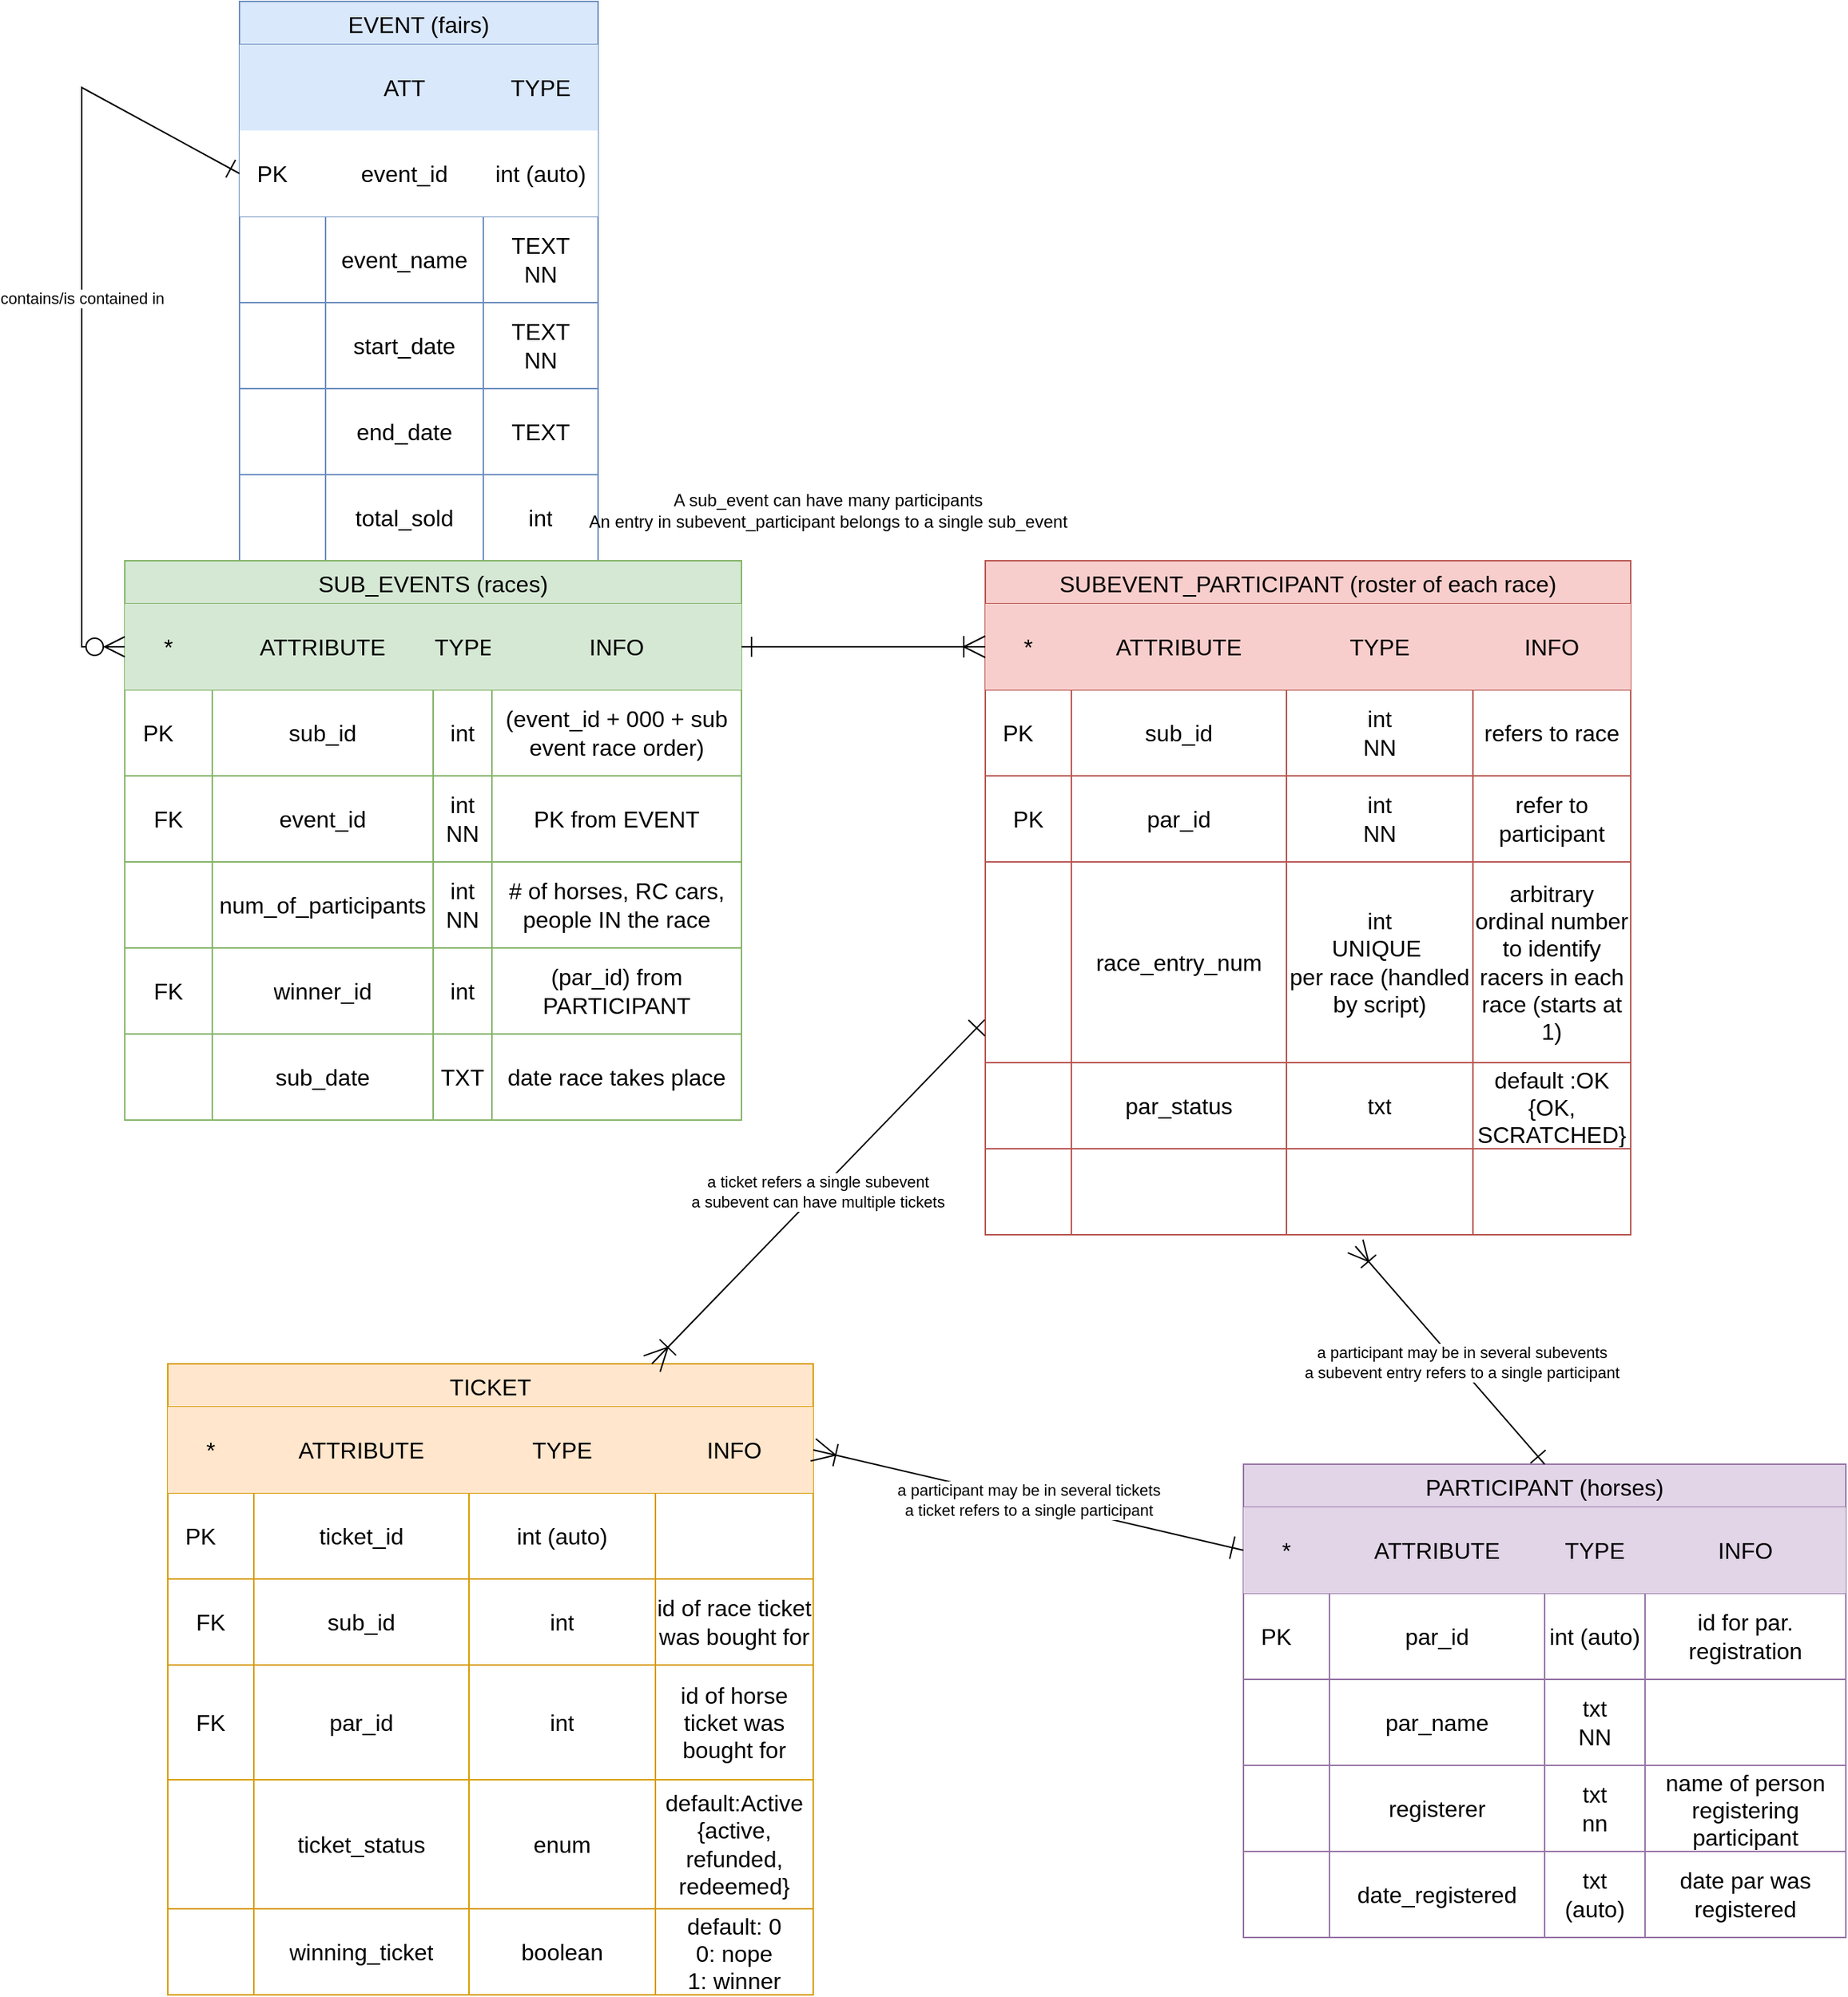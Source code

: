 <mxfile version="26.0.9">
  <diagram id="R2lEEEUBdFMjLlhIrx00" name="Page-1">
    <mxGraphModel dx="792" dy="1592" grid="1" gridSize="10" guides="1" tooltips="1" connect="1" arrows="1" fold="1" page="1" pageScale="1" pageWidth="850" pageHeight="1100" math="0" shadow="0" extFonts="Permanent Marker^https://fonts.googleapis.com/css?family=Permanent+Marker">
      <root>
        <mxCell id="0" />
        <mxCell id="1" parent="0" />
        <mxCell id="aB8ThcC7plSNmvLs0VB_-16" value="EVENT (fairs)" style="shape=table;startSize=30;container=1;collapsible=0;childLayout=tableLayout;strokeColor=#6c8ebf;fontSize=16;fillColor=#dae8fc;" vertex="1" parent="1">
          <mxGeometry x="410" y="-430" width="250" height="390" as="geometry" />
        </mxCell>
        <mxCell id="aB8ThcC7plSNmvLs0VB_-213" style="shape=tableRow;horizontal=0;startSize=0;swimlaneHead=0;swimlaneBody=0;strokeColor=inherit;top=0;left=0;bottom=0;right=0;collapsible=0;dropTarget=0;fillColor=none;points=[[0,0.5],[1,0.5]];portConstraint=eastwest;fontSize=16;" vertex="1" parent="aB8ThcC7plSNmvLs0VB_-16">
          <mxGeometry y="30" width="250" height="60" as="geometry" />
        </mxCell>
        <mxCell id="aB8ThcC7plSNmvLs0VB_-214" style="shape=partialRectangle;html=1;whiteSpace=wrap;connectable=0;strokeColor=#6c8ebf;overflow=hidden;fillColor=#dae8fc;top=0;left=0;bottom=0;right=0;pointerEvents=1;fontSize=16;" vertex="1" parent="aB8ThcC7plSNmvLs0VB_-213">
          <mxGeometry width="60" height="60" as="geometry">
            <mxRectangle width="60" height="60" as="alternateBounds" />
          </mxGeometry>
        </mxCell>
        <mxCell id="aB8ThcC7plSNmvLs0VB_-215" value="ATT" style="shape=partialRectangle;html=1;whiteSpace=wrap;connectable=0;strokeColor=#6c8ebf;overflow=hidden;fillColor=#dae8fc;top=0;left=0;bottom=0;right=0;pointerEvents=1;fontSize=16;" vertex="1" parent="aB8ThcC7plSNmvLs0VB_-213">
          <mxGeometry x="60" width="110" height="60" as="geometry">
            <mxRectangle width="110" height="60" as="alternateBounds" />
          </mxGeometry>
        </mxCell>
        <mxCell id="aB8ThcC7plSNmvLs0VB_-216" value="TYPE" style="shape=partialRectangle;html=1;whiteSpace=wrap;connectable=0;strokeColor=#6c8ebf;overflow=hidden;fillColor=#dae8fc;top=0;left=0;bottom=0;right=0;pointerEvents=1;fontSize=16;" vertex="1" parent="aB8ThcC7plSNmvLs0VB_-213">
          <mxGeometry x="170" width="80" height="60" as="geometry">
            <mxRectangle width="80" height="60" as="alternateBounds" />
          </mxGeometry>
        </mxCell>
        <mxCell id="aB8ThcC7plSNmvLs0VB_-17" value="" style="shape=tableRow;horizontal=0;startSize=0;swimlaneHead=0;swimlaneBody=0;strokeColor=inherit;top=0;left=0;bottom=0;right=0;collapsible=0;dropTarget=0;fillColor=none;points=[[0,0.5],[1,0.5]];portConstraint=eastwest;fontSize=16;" vertex="1" parent="aB8ThcC7plSNmvLs0VB_-16">
          <mxGeometry y="90" width="250" height="60" as="geometry" />
        </mxCell>
        <mxCell id="aB8ThcC7plSNmvLs0VB_-18" value="PK&lt;span style=&quot;white-space: pre;&quot;&gt;&#x9;&lt;/span&gt;" style="shape=partialRectangle;html=1;whiteSpace=wrap;connectable=0;overflow=hidden;top=0;left=0;bottom=0;right=0;pointerEvents=1;fontSize=16;" vertex="1" parent="aB8ThcC7plSNmvLs0VB_-17">
          <mxGeometry width="60" height="60" as="geometry">
            <mxRectangle width="60" height="60" as="alternateBounds" />
          </mxGeometry>
        </mxCell>
        <mxCell id="aB8ThcC7plSNmvLs0VB_-19" value="event_id" style="shape=partialRectangle;html=1;whiteSpace=wrap;connectable=0;overflow=hidden;top=0;left=0;bottom=0;right=0;pointerEvents=1;fontSize=16;" vertex="1" parent="aB8ThcC7plSNmvLs0VB_-17">
          <mxGeometry x="60" width="110" height="60" as="geometry">
            <mxRectangle width="110" height="60" as="alternateBounds" />
          </mxGeometry>
        </mxCell>
        <mxCell id="aB8ThcC7plSNmvLs0VB_-20" value="int (auto)" style="shape=partialRectangle;html=1;whiteSpace=wrap;connectable=0;overflow=hidden;top=0;left=0;bottom=0;right=0;pointerEvents=1;fontSize=16;" vertex="1" parent="aB8ThcC7plSNmvLs0VB_-17">
          <mxGeometry x="170" width="80" height="60" as="geometry">
            <mxRectangle width="80" height="60" as="alternateBounds" />
          </mxGeometry>
        </mxCell>
        <mxCell id="aB8ThcC7plSNmvLs0VB_-21" value="" style="shape=tableRow;horizontal=0;startSize=0;swimlaneHead=0;swimlaneBody=0;strokeColor=inherit;top=0;left=0;bottom=0;right=0;collapsible=0;dropTarget=0;fillColor=none;points=[[0,0.5],[1,0.5]];portConstraint=eastwest;fontSize=16;" vertex="1" parent="aB8ThcC7plSNmvLs0VB_-16">
          <mxGeometry y="150" width="250" height="60" as="geometry" />
        </mxCell>
        <mxCell id="aB8ThcC7plSNmvLs0VB_-22" value="" style="shape=partialRectangle;html=1;whiteSpace=wrap;connectable=0;strokeColor=inherit;overflow=hidden;fillColor=none;top=0;left=0;bottom=0;right=0;pointerEvents=1;fontSize=16;" vertex="1" parent="aB8ThcC7plSNmvLs0VB_-21">
          <mxGeometry width="60" height="60" as="geometry">
            <mxRectangle width="60" height="60" as="alternateBounds" />
          </mxGeometry>
        </mxCell>
        <mxCell id="aB8ThcC7plSNmvLs0VB_-23" value="event_name" style="shape=partialRectangle;html=1;whiteSpace=wrap;connectable=0;strokeColor=inherit;overflow=hidden;fillColor=none;top=0;left=0;bottom=0;right=0;pointerEvents=1;fontSize=16;align=center;" vertex="1" parent="aB8ThcC7plSNmvLs0VB_-21">
          <mxGeometry x="60" width="110" height="60" as="geometry">
            <mxRectangle width="110" height="60" as="alternateBounds" />
          </mxGeometry>
        </mxCell>
        <mxCell id="aB8ThcC7plSNmvLs0VB_-24" value="TEXT&lt;div&gt;NN&lt;/div&gt;" style="shape=partialRectangle;html=1;whiteSpace=wrap;connectable=0;strokeColor=inherit;overflow=hidden;fillColor=none;top=0;left=0;bottom=0;right=0;pointerEvents=1;fontSize=16;" vertex="1" parent="aB8ThcC7plSNmvLs0VB_-21">
          <mxGeometry x="170" width="80" height="60" as="geometry">
            <mxRectangle width="80" height="60" as="alternateBounds" />
          </mxGeometry>
        </mxCell>
        <mxCell id="aB8ThcC7plSNmvLs0VB_-25" value="" style="shape=tableRow;horizontal=0;startSize=0;swimlaneHead=0;swimlaneBody=0;strokeColor=inherit;top=0;left=0;bottom=0;right=0;collapsible=0;dropTarget=0;fillColor=none;points=[[0,0.5],[1,0.5]];portConstraint=eastwest;fontSize=16;" vertex="1" parent="aB8ThcC7plSNmvLs0VB_-16">
          <mxGeometry y="210" width="250" height="60" as="geometry" />
        </mxCell>
        <mxCell id="aB8ThcC7plSNmvLs0VB_-26" value="" style="shape=partialRectangle;html=1;whiteSpace=wrap;connectable=0;strokeColor=inherit;overflow=hidden;fillColor=none;top=0;left=0;bottom=0;right=0;pointerEvents=1;fontSize=16;" vertex="1" parent="aB8ThcC7plSNmvLs0VB_-25">
          <mxGeometry width="60" height="60" as="geometry">
            <mxRectangle width="60" height="60" as="alternateBounds" />
          </mxGeometry>
        </mxCell>
        <mxCell id="aB8ThcC7plSNmvLs0VB_-27" value="start_date" style="shape=partialRectangle;html=1;whiteSpace=wrap;connectable=0;strokeColor=inherit;overflow=hidden;fillColor=none;top=0;left=0;bottom=0;right=0;pointerEvents=1;fontSize=16;" vertex="1" parent="aB8ThcC7plSNmvLs0VB_-25">
          <mxGeometry x="60" width="110" height="60" as="geometry">
            <mxRectangle width="110" height="60" as="alternateBounds" />
          </mxGeometry>
        </mxCell>
        <mxCell id="aB8ThcC7plSNmvLs0VB_-28" value="TEXT&lt;div&gt;NN&lt;/div&gt;" style="shape=partialRectangle;html=1;whiteSpace=wrap;connectable=0;strokeColor=inherit;overflow=hidden;fillColor=none;top=0;left=0;bottom=0;right=0;pointerEvents=1;fontSize=16;" vertex="1" parent="aB8ThcC7plSNmvLs0VB_-25">
          <mxGeometry x="170" width="80" height="60" as="geometry">
            <mxRectangle width="80" height="60" as="alternateBounds" />
          </mxGeometry>
        </mxCell>
        <mxCell id="aB8ThcC7plSNmvLs0VB_-72" style="shape=tableRow;horizontal=0;startSize=0;swimlaneHead=0;swimlaneBody=0;strokeColor=inherit;top=0;left=0;bottom=0;right=0;collapsible=0;dropTarget=0;fillColor=none;points=[[0,0.5],[1,0.5]];portConstraint=eastwest;fontSize=16;" vertex="1" parent="aB8ThcC7plSNmvLs0VB_-16">
          <mxGeometry y="270" width="250" height="60" as="geometry" />
        </mxCell>
        <mxCell id="aB8ThcC7plSNmvLs0VB_-73" style="shape=partialRectangle;html=1;whiteSpace=wrap;connectable=0;strokeColor=inherit;overflow=hidden;fillColor=none;top=0;left=0;bottom=0;right=0;pointerEvents=1;fontSize=16;" vertex="1" parent="aB8ThcC7plSNmvLs0VB_-72">
          <mxGeometry width="60" height="60" as="geometry">
            <mxRectangle width="60" height="60" as="alternateBounds" />
          </mxGeometry>
        </mxCell>
        <mxCell id="aB8ThcC7plSNmvLs0VB_-74" value="end_date" style="shape=partialRectangle;html=1;whiteSpace=wrap;connectable=0;strokeColor=inherit;overflow=hidden;fillColor=none;top=0;left=0;bottom=0;right=0;pointerEvents=1;fontSize=16;align=center;" vertex="1" parent="aB8ThcC7plSNmvLs0VB_-72">
          <mxGeometry x="60" width="110" height="60" as="geometry">
            <mxRectangle width="110" height="60" as="alternateBounds" />
          </mxGeometry>
        </mxCell>
        <mxCell id="aB8ThcC7plSNmvLs0VB_-75" value="TEXT" style="shape=partialRectangle;html=1;whiteSpace=wrap;connectable=0;strokeColor=inherit;overflow=hidden;fillColor=none;top=0;left=0;bottom=0;right=0;pointerEvents=1;fontSize=16;" vertex="1" parent="aB8ThcC7plSNmvLs0VB_-72">
          <mxGeometry x="170" width="80" height="60" as="geometry">
            <mxRectangle width="80" height="60" as="alternateBounds" />
          </mxGeometry>
        </mxCell>
        <mxCell id="aB8ThcC7plSNmvLs0VB_-68" style="shape=tableRow;horizontal=0;startSize=0;swimlaneHead=0;swimlaneBody=0;strokeColor=inherit;top=0;left=0;bottom=0;right=0;collapsible=0;dropTarget=0;fillColor=none;points=[[0,0.5],[1,0.5]];portConstraint=eastwest;fontSize=16;" vertex="1" parent="aB8ThcC7plSNmvLs0VB_-16">
          <mxGeometry y="330" width="250" height="60" as="geometry" />
        </mxCell>
        <mxCell id="aB8ThcC7plSNmvLs0VB_-69" style="shape=partialRectangle;html=1;whiteSpace=wrap;connectable=0;strokeColor=inherit;overflow=hidden;fillColor=none;top=0;left=0;bottom=0;right=0;pointerEvents=1;fontSize=16;" vertex="1" parent="aB8ThcC7plSNmvLs0VB_-68">
          <mxGeometry width="60" height="60" as="geometry">
            <mxRectangle width="60" height="60" as="alternateBounds" />
          </mxGeometry>
        </mxCell>
        <mxCell id="aB8ThcC7plSNmvLs0VB_-70" value="total_sold" style="shape=partialRectangle;html=1;whiteSpace=wrap;connectable=0;strokeColor=inherit;overflow=hidden;fillColor=none;top=0;left=0;bottom=0;right=0;pointerEvents=1;fontSize=16;align=center;" vertex="1" parent="aB8ThcC7plSNmvLs0VB_-68">
          <mxGeometry x="60" width="110" height="60" as="geometry">
            <mxRectangle width="110" height="60" as="alternateBounds" />
          </mxGeometry>
        </mxCell>
        <mxCell id="aB8ThcC7plSNmvLs0VB_-71" value="int" style="shape=partialRectangle;html=1;whiteSpace=wrap;connectable=0;strokeColor=inherit;overflow=hidden;fillColor=none;top=0;left=0;bottom=0;right=0;pointerEvents=1;fontSize=16;" vertex="1" parent="aB8ThcC7plSNmvLs0VB_-68">
          <mxGeometry x="170" width="80" height="60" as="geometry">
            <mxRectangle width="80" height="60" as="alternateBounds" />
          </mxGeometry>
        </mxCell>
        <mxCell id="aB8ThcC7plSNmvLs0VB_-76" value="SUB_EVENTS (races)" style="shape=table;startSize=30;container=1;collapsible=0;childLayout=tableLayout;strokeColor=#82b366;fontSize=16;fillColor=#d5e8d4;" vertex="1" parent="1">
          <mxGeometry x="330" y="-40" width="430" height="390" as="geometry" />
        </mxCell>
        <mxCell id="aB8ThcC7plSNmvLs0VB_-102" style="shape=tableRow;horizontal=0;startSize=0;swimlaneHead=0;swimlaneBody=0;strokeColor=inherit;top=0;left=0;bottom=0;right=0;collapsible=0;dropTarget=0;fillColor=none;points=[[0,0.5],[1,0.5]];portConstraint=eastwest;fontSize=16;" vertex="1" parent="aB8ThcC7plSNmvLs0VB_-76">
          <mxGeometry y="30" width="430" height="60" as="geometry" />
        </mxCell>
        <mxCell id="aB8ThcC7plSNmvLs0VB_-103" value="*" style="shape=partialRectangle;html=1;whiteSpace=wrap;connectable=0;strokeColor=#82b366;overflow=hidden;fillColor=#d5e8d4;top=0;left=0;bottom=0;right=0;pointerEvents=1;fontSize=16;" vertex="1" parent="aB8ThcC7plSNmvLs0VB_-102">
          <mxGeometry width="61" height="60" as="geometry">
            <mxRectangle width="61" height="60" as="alternateBounds" />
          </mxGeometry>
        </mxCell>
        <mxCell id="aB8ThcC7plSNmvLs0VB_-104" value="ATTRIBUTE" style="shape=partialRectangle;html=1;whiteSpace=wrap;connectable=0;strokeColor=#82b366;overflow=hidden;fillColor=#d5e8d4;top=0;left=0;bottom=0;right=0;pointerEvents=1;fontSize=16;" vertex="1" parent="aB8ThcC7plSNmvLs0VB_-102">
          <mxGeometry x="61" width="154" height="60" as="geometry">
            <mxRectangle width="154" height="60" as="alternateBounds" />
          </mxGeometry>
        </mxCell>
        <mxCell id="aB8ThcC7plSNmvLs0VB_-105" value="TYPE" style="shape=partialRectangle;html=1;whiteSpace=wrap;connectable=0;strokeColor=#82b366;overflow=hidden;fillColor=#d5e8d4;top=0;left=0;bottom=0;right=0;pointerEvents=1;fontSize=16;" vertex="1" parent="aB8ThcC7plSNmvLs0VB_-102">
          <mxGeometry x="215" width="41" height="60" as="geometry">
            <mxRectangle width="41" height="60" as="alternateBounds" />
          </mxGeometry>
        </mxCell>
        <mxCell id="aB8ThcC7plSNmvLs0VB_-106" value="INFO" style="shape=partialRectangle;html=1;whiteSpace=wrap;connectable=0;strokeColor=#82b366;overflow=hidden;fillColor=#d5e8d4;top=0;left=0;bottom=0;right=0;pointerEvents=1;fontSize=16;" vertex="1" parent="aB8ThcC7plSNmvLs0VB_-102">
          <mxGeometry x="256" width="174" height="60" as="geometry">
            <mxRectangle width="174" height="60" as="alternateBounds" />
          </mxGeometry>
        </mxCell>
        <mxCell id="aB8ThcC7plSNmvLs0VB_-77" value="" style="shape=tableRow;horizontal=0;startSize=0;swimlaneHead=0;swimlaneBody=0;strokeColor=inherit;top=0;left=0;bottom=0;right=0;collapsible=0;dropTarget=0;fillColor=none;points=[[0,0.5],[1,0.5]];portConstraint=eastwest;fontSize=16;" vertex="1" parent="aB8ThcC7plSNmvLs0VB_-76">
          <mxGeometry y="90" width="430" height="60" as="geometry" />
        </mxCell>
        <mxCell id="aB8ThcC7plSNmvLs0VB_-78" value="PK&lt;span style=&quot;white-space: pre;&quot;&gt;&#x9;&lt;/span&gt;" style="shape=partialRectangle;html=1;whiteSpace=wrap;connectable=0;strokeColor=inherit;overflow=hidden;fillColor=none;top=0;left=0;bottom=0;right=0;pointerEvents=1;fontSize=16;" vertex="1" parent="aB8ThcC7plSNmvLs0VB_-77">
          <mxGeometry width="61" height="60" as="geometry">
            <mxRectangle width="61" height="60" as="alternateBounds" />
          </mxGeometry>
        </mxCell>
        <mxCell id="aB8ThcC7plSNmvLs0VB_-79" value="sub_id" style="shape=partialRectangle;html=1;whiteSpace=wrap;connectable=0;strokeColor=inherit;overflow=hidden;fillColor=none;top=0;left=0;bottom=0;right=0;pointerEvents=1;fontSize=16;" vertex="1" parent="aB8ThcC7plSNmvLs0VB_-77">
          <mxGeometry x="61" width="154" height="60" as="geometry">
            <mxRectangle width="154" height="60" as="alternateBounds" />
          </mxGeometry>
        </mxCell>
        <mxCell id="aB8ThcC7plSNmvLs0VB_-80" value="int" style="shape=partialRectangle;html=1;whiteSpace=wrap;connectable=0;strokeColor=inherit;overflow=hidden;fillColor=none;top=0;left=0;bottom=0;right=0;pointerEvents=1;fontSize=16;" vertex="1" parent="aB8ThcC7plSNmvLs0VB_-77">
          <mxGeometry x="215" width="41" height="60" as="geometry">
            <mxRectangle width="41" height="60" as="alternateBounds" />
          </mxGeometry>
        </mxCell>
        <mxCell id="aB8ThcC7plSNmvLs0VB_-97" value="(event_id + 000 + sub event race order)" style="shape=partialRectangle;html=1;whiteSpace=wrap;connectable=0;strokeColor=inherit;overflow=hidden;fillColor=none;top=0;left=0;bottom=0;right=0;pointerEvents=1;fontSize=16;" vertex="1" parent="aB8ThcC7plSNmvLs0VB_-77">
          <mxGeometry x="256" width="174" height="60" as="geometry">
            <mxRectangle width="174" height="60" as="alternateBounds" />
          </mxGeometry>
        </mxCell>
        <mxCell id="aB8ThcC7plSNmvLs0VB_-81" value="" style="shape=tableRow;horizontal=0;startSize=0;swimlaneHead=0;swimlaneBody=0;strokeColor=inherit;top=0;left=0;bottom=0;right=0;collapsible=0;dropTarget=0;fillColor=none;points=[[0,0.5],[1,0.5]];portConstraint=eastwest;fontSize=16;" vertex="1" parent="aB8ThcC7plSNmvLs0VB_-76">
          <mxGeometry y="150" width="430" height="60" as="geometry" />
        </mxCell>
        <mxCell id="aB8ThcC7plSNmvLs0VB_-82" value="FK" style="shape=partialRectangle;html=1;whiteSpace=wrap;connectable=0;strokeColor=inherit;overflow=hidden;fillColor=none;top=0;left=0;bottom=0;right=0;pointerEvents=1;fontSize=16;" vertex="1" parent="aB8ThcC7plSNmvLs0VB_-81">
          <mxGeometry width="61" height="60" as="geometry">
            <mxRectangle width="61" height="60" as="alternateBounds" />
          </mxGeometry>
        </mxCell>
        <mxCell id="aB8ThcC7plSNmvLs0VB_-83" value="event_id" style="shape=partialRectangle;html=1;whiteSpace=wrap;connectable=0;strokeColor=inherit;overflow=hidden;fillColor=none;top=0;left=0;bottom=0;right=0;pointerEvents=1;fontSize=16;align=center;" vertex="1" parent="aB8ThcC7plSNmvLs0VB_-81">
          <mxGeometry x="61" width="154" height="60" as="geometry">
            <mxRectangle width="154" height="60" as="alternateBounds" />
          </mxGeometry>
        </mxCell>
        <mxCell id="aB8ThcC7plSNmvLs0VB_-84" value="int&lt;div&gt;NN&lt;/div&gt;" style="shape=partialRectangle;html=1;whiteSpace=wrap;connectable=0;strokeColor=inherit;overflow=hidden;fillColor=none;top=0;left=0;bottom=0;right=0;pointerEvents=1;fontSize=16;" vertex="1" parent="aB8ThcC7plSNmvLs0VB_-81">
          <mxGeometry x="215" width="41" height="60" as="geometry">
            <mxRectangle width="41" height="60" as="alternateBounds" />
          </mxGeometry>
        </mxCell>
        <mxCell id="aB8ThcC7plSNmvLs0VB_-98" value="PK from EVENT" style="shape=partialRectangle;html=1;whiteSpace=wrap;connectable=0;strokeColor=inherit;overflow=hidden;fillColor=none;top=0;left=0;bottom=0;right=0;pointerEvents=1;fontSize=16;" vertex="1" parent="aB8ThcC7plSNmvLs0VB_-81">
          <mxGeometry x="256" width="174" height="60" as="geometry">
            <mxRectangle width="174" height="60" as="alternateBounds" />
          </mxGeometry>
        </mxCell>
        <mxCell id="aB8ThcC7plSNmvLs0VB_-85" value="" style="shape=tableRow;horizontal=0;startSize=0;swimlaneHead=0;swimlaneBody=0;strokeColor=inherit;top=0;left=0;bottom=0;right=0;collapsible=0;dropTarget=0;fillColor=none;points=[[0,0.5],[1,0.5]];portConstraint=eastwest;fontSize=16;" vertex="1" parent="aB8ThcC7plSNmvLs0VB_-76">
          <mxGeometry y="210" width="430" height="60" as="geometry" />
        </mxCell>
        <mxCell id="aB8ThcC7plSNmvLs0VB_-86" value="" style="shape=partialRectangle;html=1;whiteSpace=wrap;connectable=0;strokeColor=inherit;overflow=hidden;fillColor=none;top=0;left=0;bottom=0;right=0;pointerEvents=1;fontSize=16;" vertex="1" parent="aB8ThcC7plSNmvLs0VB_-85">
          <mxGeometry width="61" height="60" as="geometry">
            <mxRectangle width="61" height="60" as="alternateBounds" />
          </mxGeometry>
        </mxCell>
        <mxCell id="aB8ThcC7plSNmvLs0VB_-87" value="num_of_participants" style="shape=partialRectangle;html=1;whiteSpace=wrap;connectable=0;strokeColor=inherit;overflow=hidden;fillColor=none;top=0;left=0;bottom=0;right=0;pointerEvents=1;fontSize=16;" vertex="1" parent="aB8ThcC7plSNmvLs0VB_-85">
          <mxGeometry x="61" width="154" height="60" as="geometry">
            <mxRectangle width="154" height="60" as="alternateBounds" />
          </mxGeometry>
        </mxCell>
        <mxCell id="aB8ThcC7plSNmvLs0VB_-88" value="int&lt;div&gt;NN&lt;/div&gt;" style="shape=partialRectangle;html=1;whiteSpace=wrap;connectable=0;strokeColor=inherit;overflow=hidden;fillColor=none;top=0;left=0;bottom=0;right=0;pointerEvents=1;fontSize=16;" vertex="1" parent="aB8ThcC7plSNmvLs0VB_-85">
          <mxGeometry x="215" width="41" height="60" as="geometry">
            <mxRectangle width="41" height="60" as="alternateBounds" />
          </mxGeometry>
        </mxCell>
        <mxCell id="aB8ThcC7plSNmvLs0VB_-99" value="# of horses, RC cars, people IN the race" style="shape=partialRectangle;html=1;whiteSpace=wrap;connectable=0;strokeColor=inherit;overflow=hidden;fillColor=none;top=0;left=0;bottom=0;right=0;pointerEvents=1;fontSize=16;" vertex="1" parent="aB8ThcC7plSNmvLs0VB_-85">
          <mxGeometry x="256" width="174" height="60" as="geometry">
            <mxRectangle width="174" height="60" as="alternateBounds" />
          </mxGeometry>
        </mxCell>
        <mxCell id="aB8ThcC7plSNmvLs0VB_-89" style="shape=tableRow;horizontal=0;startSize=0;swimlaneHead=0;swimlaneBody=0;strokeColor=inherit;top=0;left=0;bottom=0;right=0;collapsible=0;dropTarget=0;fillColor=none;points=[[0,0.5],[1,0.5]];portConstraint=eastwest;fontSize=16;" vertex="1" parent="aB8ThcC7plSNmvLs0VB_-76">
          <mxGeometry y="270" width="430" height="60" as="geometry" />
        </mxCell>
        <mxCell id="aB8ThcC7plSNmvLs0VB_-90" value="FK" style="shape=partialRectangle;html=1;whiteSpace=wrap;connectable=0;strokeColor=inherit;overflow=hidden;fillColor=none;top=0;left=0;bottom=0;right=0;pointerEvents=1;fontSize=16;" vertex="1" parent="aB8ThcC7plSNmvLs0VB_-89">
          <mxGeometry width="61" height="60" as="geometry">
            <mxRectangle width="61" height="60" as="alternateBounds" />
          </mxGeometry>
        </mxCell>
        <mxCell id="aB8ThcC7plSNmvLs0VB_-91" value="winner_id" style="shape=partialRectangle;html=1;whiteSpace=wrap;connectable=0;strokeColor=inherit;overflow=hidden;fillColor=none;top=0;left=0;bottom=0;right=0;pointerEvents=1;fontSize=16;align=center;" vertex="1" parent="aB8ThcC7plSNmvLs0VB_-89">
          <mxGeometry x="61" width="154" height="60" as="geometry">
            <mxRectangle width="154" height="60" as="alternateBounds" />
          </mxGeometry>
        </mxCell>
        <mxCell id="aB8ThcC7plSNmvLs0VB_-92" value="int" style="shape=partialRectangle;html=1;whiteSpace=wrap;connectable=0;strokeColor=inherit;overflow=hidden;fillColor=none;top=0;left=0;bottom=0;right=0;pointerEvents=1;fontSize=16;" vertex="1" parent="aB8ThcC7plSNmvLs0VB_-89">
          <mxGeometry x="215" width="41" height="60" as="geometry">
            <mxRectangle width="41" height="60" as="alternateBounds" />
          </mxGeometry>
        </mxCell>
        <mxCell id="aB8ThcC7plSNmvLs0VB_-100" value="(par_id) from PARTICIPANT" style="shape=partialRectangle;html=1;whiteSpace=wrap;connectable=0;strokeColor=inherit;overflow=hidden;fillColor=none;top=0;left=0;bottom=0;right=0;pointerEvents=1;fontSize=16;" vertex="1" parent="aB8ThcC7plSNmvLs0VB_-89">
          <mxGeometry x="256" width="174" height="60" as="geometry">
            <mxRectangle width="174" height="60" as="alternateBounds" />
          </mxGeometry>
        </mxCell>
        <mxCell id="aB8ThcC7plSNmvLs0VB_-93" style="shape=tableRow;horizontal=0;startSize=0;swimlaneHead=0;swimlaneBody=0;strokeColor=inherit;top=0;left=0;bottom=0;right=0;collapsible=0;dropTarget=0;fillColor=none;points=[[0,0.5],[1,0.5]];portConstraint=eastwest;fontSize=16;" vertex="1" parent="aB8ThcC7plSNmvLs0VB_-76">
          <mxGeometry y="330" width="430" height="60" as="geometry" />
        </mxCell>
        <mxCell id="aB8ThcC7plSNmvLs0VB_-94" style="shape=partialRectangle;html=1;whiteSpace=wrap;connectable=0;strokeColor=inherit;overflow=hidden;fillColor=none;top=0;left=0;bottom=0;right=0;pointerEvents=1;fontSize=16;" vertex="1" parent="aB8ThcC7plSNmvLs0VB_-93">
          <mxGeometry width="61" height="60" as="geometry">
            <mxRectangle width="61" height="60" as="alternateBounds" />
          </mxGeometry>
        </mxCell>
        <mxCell id="aB8ThcC7plSNmvLs0VB_-95" value="sub_date" style="shape=partialRectangle;html=1;whiteSpace=wrap;connectable=0;strokeColor=inherit;overflow=hidden;fillColor=none;top=0;left=0;bottom=0;right=0;pointerEvents=1;fontSize=16;align=center;" vertex="1" parent="aB8ThcC7plSNmvLs0VB_-93">
          <mxGeometry x="61" width="154" height="60" as="geometry">
            <mxRectangle width="154" height="60" as="alternateBounds" />
          </mxGeometry>
        </mxCell>
        <mxCell id="aB8ThcC7plSNmvLs0VB_-96" value="TXT" style="shape=partialRectangle;html=1;whiteSpace=wrap;connectable=0;strokeColor=inherit;overflow=hidden;fillColor=none;top=0;left=0;bottom=0;right=0;pointerEvents=1;fontSize=16;" vertex="1" parent="aB8ThcC7plSNmvLs0VB_-93">
          <mxGeometry x="215" width="41" height="60" as="geometry">
            <mxRectangle width="41" height="60" as="alternateBounds" />
          </mxGeometry>
        </mxCell>
        <mxCell id="aB8ThcC7plSNmvLs0VB_-101" value="date race takes place" style="shape=partialRectangle;html=1;whiteSpace=wrap;connectable=0;strokeColor=inherit;overflow=hidden;fillColor=none;top=0;left=0;bottom=0;right=0;pointerEvents=1;fontSize=16;" vertex="1" parent="aB8ThcC7plSNmvLs0VB_-93">
          <mxGeometry x="256" width="174" height="60" as="geometry">
            <mxRectangle width="174" height="60" as="alternateBounds" />
          </mxGeometry>
        </mxCell>
        <mxCell id="aB8ThcC7plSNmvLs0VB_-107" value="PARTICIPANT (horses)" style="shape=table;startSize=30;container=1;collapsible=0;childLayout=tableLayout;strokeColor=#9673a6;fontSize=16;fillColor=#e1d5e7;" vertex="1" parent="1">
          <mxGeometry x="1110" y="590" width="420" height="330" as="geometry" />
        </mxCell>
        <mxCell id="aB8ThcC7plSNmvLs0VB_-108" style="shape=tableRow;horizontal=0;startSize=0;swimlaneHead=0;swimlaneBody=0;strokeColor=inherit;top=0;left=0;bottom=0;right=0;collapsible=0;dropTarget=0;fillColor=none;points=[[0,0.5],[1,0.5]];portConstraint=eastwest;fontSize=16;" vertex="1" parent="aB8ThcC7plSNmvLs0VB_-107">
          <mxGeometry y="30" width="420" height="60" as="geometry" />
        </mxCell>
        <mxCell id="aB8ThcC7plSNmvLs0VB_-109" value="*" style="shape=partialRectangle;html=1;whiteSpace=wrap;connectable=0;strokeColor=#9673a6;overflow=hidden;fillColor=#e1d5e7;top=0;left=0;bottom=0;right=0;pointerEvents=1;fontSize=16;" vertex="1" parent="aB8ThcC7plSNmvLs0VB_-108">
          <mxGeometry width="60" height="60" as="geometry">
            <mxRectangle width="60" height="60" as="alternateBounds" />
          </mxGeometry>
        </mxCell>
        <mxCell id="aB8ThcC7plSNmvLs0VB_-110" value="ATTRIBUTE" style="shape=partialRectangle;html=1;whiteSpace=wrap;connectable=0;strokeColor=#9673a6;overflow=hidden;fillColor=#e1d5e7;top=0;left=0;bottom=0;right=0;pointerEvents=1;fontSize=16;" vertex="1" parent="aB8ThcC7plSNmvLs0VB_-108">
          <mxGeometry x="60" width="150" height="60" as="geometry">
            <mxRectangle width="150" height="60" as="alternateBounds" />
          </mxGeometry>
        </mxCell>
        <mxCell id="aB8ThcC7plSNmvLs0VB_-111" value="TYPE" style="shape=partialRectangle;html=1;whiteSpace=wrap;connectable=0;strokeColor=#9673a6;overflow=hidden;fillColor=#e1d5e7;top=0;left=0;bottom=0;right=0;pointerEvents=1;fontSize=16;" vertex="1" parent="aB8ThcC7plSNmvLs0VB_-108">
          <mxGeometry x="210" width="70" height="60" as="geometry">
            <mxRectangle width="70" height="60" as="alternateBounds" />
          </mxGeometry>
        </mxCell>
        <mxCell id="aB8ThcC7plSNmvLs0VB_-112" value="INFO" style="shape=partialRectangle;html=1;whiteSpace=wrap;connectable=0;strokeColor=#9673a6;overflow=hidden;fillColor=#e1d5e7;top=0;left=0;bottom=0;right=0;pointerEvents=1;fontSize=16;" vertex="1" parent="aB8ThcC7plSNmvLs0VB_-108">
          <mxGeometry x="280" width="140" height="60" as="geometry">
            <mxRectangle width="140" height="60" as="alternateBounds" />
          </mxGeometry>
        </mxCell>
        <mxCell id="aB8ThcC7plSNmvLs0VB_-113" value="" style="shape=tableRow;horizontal=0;startSize=0;swimlaneHead=0;swimlaneBody=0;strokeColor=inherit;top=0;left=0;bottom=0;right=0;collapsible=0;dropTarget=0;fillColor=none;points=[[0,0.5],[1,0.5]];portConstraint=eastwest;fontSize=16;" vertex="1" parent="aB8ThcC7plSNmvLs0VB_-107">
          <mxGeometry y="90" width="420" height="60" as="geometry" />
        </mxCell>
        <mxCell id="aB8ThcC7plSNmvLs0VB_-114" value="PK&lt;span style=&quot;white-space: pre;&quot;&gt;&#x9;&lt;/span&gt;" style="shape=partialRectangle;html=1;whiteSpace=wrap;connectable=0;strokeColor=inherit;overflow=hidden;fillColor=none;top=0;left=0;bottom=0;right=0;pointerEvents=1;fontSize=16;" vertex="1" parent="aB8ThcC7plSNmvLs0VB_-113">
          <mxGeometry width="60" height="60" as="geometry">
            <mxRectangle width="60" height="60" as="alternateBounds" />
          </mxGeometry>
        </mxCell>
        <mxCell id="aB8ThcC7plSNmvLs0VB_-115" value="par_id" style="shape=partialRectangle;html=1;whiteSpace=wrap;connectable=0;strokeColor=inherit;overflow=hidden;fillColor=none;top=0;left=0;bottom=0;right=0;pointerEvents=1;fontSize=16;" vertex="1" parent="aB8ThcC7plSNmvLs0VB_-113">
          <mxGeometry x="60" width="150" height="60" as="geometry">
            <mxRectangle width="150" height="60" as="alternateBounds" />
          </mxGeometry>
        </mxCell>
        <mxCell id="aB8ThcC7plSNmvLs0VB_-116" value="int (auto)" style="shape=partialRectangle;html=1;whiteSpace=wrap;connectable=0;strokeColor=inherit;overflow=hidden;fillColor=none;top=0;left=0;bottom=0;right=0;pointerEvents=1;fontSize=16;" vertex="1" parent="aB8ThcC7plSNmvLs0VB_-113">
          <mxGeometry x="210" width="70" height="60" as="geometry">
            <mxRectangle width="70" height="60" as="alternateBounds" />
          </mxGeometry>
        </mxCell>
        <mxCell id="aB8ThcC7plSNmvLs0VB_-117" value="id for par. registration" style="shape=partialRectangle;html=1;whiteSpace=wrap;connectable=0;strokeColor=inherit;overflow=hidden;fillColor=none;top=0;left=0;bottom=0;right=0;pointerEvents=1;fontSize=16;" vertex="1" parent="aB8ThcC7plSNmvLs0VB_-113">
          <mxGeometry x="280" width="140" height="60" as="geometry">
            <mxRectangle width="140" height="60" as="alternateBounds" />
          </mxGeometry>
        </mxCell>
        <mxCell id="aB8ThcC7plSNmvLs0VB_-118" value="" style="shape=tableRow;horizontal=0;startSize=0;swimlaneHead=0;swimlaneBody=0;strokeColor=inherit;top=0;left=0;bottom=0;right=0;collapsible=0;dropTarget=0;fillColor=none;points=[[0,0.5],[1,0.5]];portConstraint=eastwest;fontSize=16;" vertex="1" parent="aB8ThcC7plSNmvLs0VB_-107">
          <mxGeometry y="150" width="420" height="60" as="geometry" />
        </mxCell>
        <mxCell id="aB8ThcC7plSNmvLs0VB_-119" value="" style="shape=partialRectangle;html=1;whiteSpace=wrap;connectable=0;strokeColor=inherit;overflow=hidden;fillColor=none;top=0;left=0;bottom=0;right=0;pointerEvents=1;fontSize=16;" vertex="1" parent="aB8ThcC7plSNmvLs0VB_-118">
          <mxGeometry width="60" height="60" as="geometry">
            <mxRectangle width="60" height="60" as="alternateBounds" />
          </mxGeometry>
        </mxCell>
        <mxCell id="aB8ThcC7plSNmvLs0VB_-120" value="par_name" style="shape=partialRectangle;html=1;whiteSpace=wrap;connectable=0;strokeColor=inherit;overflow=hidden;fillColor=none;top=0;left=0;bottom=0;right=0;pointerEvents=1;fontSize=16;align=center;" vertex="1" parent="aB8ThcC7plSNmvLs0VB_-118">
          <mxGeometry x="60" width="150" height="60" as="geometry">
            <mxRectangle width="150" height="60" as="alternateBounds" />
          </mxGeometry>
        </mxCell>
        <mxCell id="aB8ThcC7plSNmvLs0VB_-121" value="txt&lt;div&gt;NN&lt;/div&gt;" style="shape=partialRectangle;html=1;whiteSpace=wrap;connectable=0;strokeColor=inherit;overflow=hidden;fillColor=none;top=0;left=0;bottom=0;right=0;pointerEvents=1;fontSize=16;" vertex="1" parent="aB8ThcC7plSNmvLs0VB_-118">
          <mxGeometry x="210" width="70" height="60" as="geometry">
            <mxRectangle width="70" height="60" as="alternateBounds" />
          </mxGeometry>
        </mxCell>
        <mxCell id="aB8ThcC7plSNmvLs0VB_-122" value="" style="shape=partialRectangle;html=1;whiteSpace=wrap;connectable=0;strokeColor=inherit;overflow=hidden;fillColor=none;top=0;left=0;bottom=0;right=0;pointerEvents=1;fontSize=16;" vertex="1" parent="aB8ThcC7plSNmvLs0VB_-118">
          <mxGeometry x="280" width="140" height="60" as="geometry">
            <mxRectangle width="140" height="60" as="alternateBounds" />
          </mxGeometry>
        </mxCell>
        <mxCell id="aB8ThcC7plSNmvLs0VB_-123" value="" style="shape=tableRow;horizontal=0;startSize=0;swimlaneHead=0;swimlaneBody=0;strokeColor=inherit;top=0;left=0;bottom=0;right=0;collapsible=0;dropTarget=0;fillColor=none;points=[[0,0.5],[1,0.5]];portConstraint=eastwest;fontSize=16;" vertex="1" parent="aB8ThcC7plSNmvLs0VB_-107">
          <mxGeometry y="210" width="420" height="60" as="geometry" />
        </mxCell>
        <mxCell id="aB8ThcC7plSNmvLs0VB_-124" value="" style="shape=partialRectangle;html=1;whiteSpace=wrap;connectable=0;strokeColor=inherit;overflow=hidden;fillColor=none;top=0;left=0;bottom=0;right=0;pointerEvents=1;fontSize=16;" vertex="1" parent="aB8ThcC7plSNmvLs0VB_-123">
          <mxGeometry width="60" height="60" as="geometry">
            <mxRectangle width="60" height="60" as="alternateBounds" />
          </mxGeometry>
        </mxCell>
        <mxCell id="aB8ThcC7plSNmvLs0VB_-125" value="registerer" style="shape=partialRectangle;html=1;whiteSpace=wrap;connectable=0;strokeColor=inherit;overflow=hidden;fillColor=none;top=0;left=0;bottom=0;right=0;pointerEvents=1;fontSize=16;" vertex="1" parent="aB8ThcC7plSNmvLs0VB_-123">
          <mxGeometry x="60" width="150" height="60" as="geometry">
            <mxRectangle width="150" height="60" as="alternateBounds" />
          </mxGeometry>
        </mxCell>
        <mxCell id="aB8ThcC7plSNmvLs0VB_-126" value="txt&lt;div&gt;nn&lt;/div&gt;" style="shape=partialRectangle;html=1;whiteSpace=wrap;connectable=0;strokeColor=inherit;overflow=hidden;fillColor=none;top=0;left=0;bottom=0;right=0;pointerEvents=1;fontSize=16;" vertex="1" parent="aB8ThcC7plSNmvLs0VB_-123">
          <mxGeometry x="210" width="70" height="60" as="geometry">
            <mxRectangle width="70" height="60" as="alternateBounds" />
          </mxGeometry>
        </mxCell>
        <mxCell id="aB8ThcC7plSNmvLs0VB_-127" value="name of person registering participant" style="shape=partialRectangle;html=1;whiteSpace=wrap;connectable=0;strokeColor=inherit;overflow=hidden;fillColor=none;top=0;left=0;bottom=0;right=0;pointerEvents=1;fontSize=16;" vertex="1" parent="aB8ThcC7plSNmvLs0VB_-123">
          <mxGeometry x="280" width="140" height="60" as="geometry">
            <mxRectangle width="140" height="60" as="alternateBounds" />
          </mxGeometry>
        </mxCell>
        <mxCell id="aB8ThcC7plSNmvLs0VB_-128" style="shape=tableRow;horizontal=0;startSize=0;swimlaneHead=0;swimlaneBody=0;strokeColor=inherit;top=0;left=0;bottom=0;right=0;collapsible=0;dropTarget=0;fillColor=none;points=[[0,0.5],[1,0.5]];portConstraint=eastwest;fontSize=16;" vertex="1" parent="aB8ThcC7plSNmvLs0VB_-107">
          <mxGeometry y="270" width="420" height="60" as="geometry" />
        </mxCell>
        <mxCell id="aB8ThcC7plSNmvLs0VB_-129" style="shape=partialRectangle;html=1;whiteSpace=wrap;connectable=0;strokeColor=inherit;overflow=hidden;fillColor=none;top=0;left=0;bottom=0;right=0;pointerEvents=1;fontSize=16;" vertex="1" parent="aB8ThcC7plSNmvLs0VB_-128">
          <mxGeometry width="60" height="60" as="geometry">
            <mxRectangle width="60" height="60" as="alternateBounds" />
          </mxGeometry>
        </mxCell>
        <mxCell id="aB8ThcC7plSNmvLs0VB_-130" value="date_registered" style="shape=partialRectangle;html=1;whiteSpace=wrap;connectable=0;strokeColor=inherit;overflow=hidden;fillColor=none;top=0;left=0;bottom=0;right=0;pointerEvents=1;fontSize=16;align=center;" vertex="1" parent="aB8ThcC7plSNmvLs0VB_-128">
          <mxGeometry x="60" width="150" height="60" as="geometry">
            <mxRectangle width="150" height="60" as="alternateBounds" />
          </mxGeometry>
        </mxCell>
        <mxCell id="aB8ThcC7plSNmvLs0VB_-131" value="txt&lt;div&gt;(auto)&lt;/div&gt;" style="shape=partialRectangle;html=1;whiteSpace=wrap;connectable=0;strokeColor=inherit;overflow=hidden;fillColor=none;top=0;left=0;bottom=0;right=0;pointerEvents=1;fontSize=16;" vertex="1" parent="aB8ThcC7plSNmvLs0VB_-128">
          <mxGeometry x="210" width="70" height="60" as="geometry">
            <mxRectangle width="70" height="60" as="alternateBounds" />
          </mxGeometry>
        </mxCell>
        <mxCell id="aB8ThcC7plSNmvLs0VB_-132" value="date par was registered" style="shape=partialRectangle;html=1;whiteSpace=wrap;connectable=0;strokeColor=inherit;overflow=hidden;fillColor=none;top=0;left=0;bottom=0;right=0;pointerEvents=1;fontSize=16;" vertex="1" parent="aB8ThcC7plSNmvLs0VB_-128">
          <mxGeometry x="280" width="140" height="60" as="geometry">
            <mxRectangle width="140" height="60" as="alternateBounds" />
          </mxGeometry>
        </mxCell>
        <mxCell id="aB8ThcC7plSNmvLs0VB_-138" value="SUBEVENT_PARTICIPANT (roster of each race)" style="shape=table;startSize=30;container=1;collapsible=0;childLayout=tableLayout;strokeColor=#b85450;fontSize=16;fillColor=#f8cecc;" vertex="1" parent="1">
          <mxGeometry x="930" y="-40" width="450" height="470" as="geometry" />
        </mxCell>
        <mxCell id="aB8ThcC7plSNmvLs0VB_-139" style="shape=tableRow;horizontal=0;startSize=0;swimlaneHead=0;swimlaneBody=0;strokeColor=inherit;top=0;left=0;bottom=0;right=0;collapsible=0;dropTarget=0;fillColor=none;points=[[0,0.5],[1,0.5]];portConstraint=eastwest;fontSize=16;" vertex="1" parent="aB8ThcC7plSNmvLs0VB_-138">
          <mxGeometry y="30" width="450" height="60" as="geometry" />
        </mxCell>
        <mxCell id="aB8ThcC7plSNmvLs0VB_-140" value="*" style="shape=partialRectangle;html=1;whiteSpace=wrap;connectable=0;strokeColor=#b85450;overflow=hidden;fillColor=#f8cecc;top=0;left=0;bottom=0;right=0;pointerEvents=1;fontSize=16;" vertex="1" parent="aB8ThcC7plSNmvLs0VB_-139">
          <mxGeometry width="60" height="60" as="geometry">
            <mxRectangle width="60" height="60" as="alternateBounds" />
          </mxGeometry>
        </mxCell>
        <mxCell id="aB8ThcC7plSNmvLs0VB_-141" value="ATTRIBUTE" style="shape=partialRectangle;html=1;whiteSpace=wrap;connectable=0;strokeColor=#b85450;overflow=hidden;fillColor=#f8cecc;top=0;left=0;bottom=0;right=0;pointerEvents=1;fontSize=16;" vertex="1" parent="aB8ThcC7plSNmvLs0VB_-139">
          <mxGeometry x="60" width="150" height="60" as="geometry">
            <mxRectangle width="150" height="60" as="alternateBounds" />
          </mxGeometry>
        </mxCell>
        <mxCell id="aB8ThcC7plSNmvLs0VB_-142" value="TYPE" style="shape=partialRectangle;html=1;whiteSpace=wrap;connectable=0;strokeColor=#b85450;overflow=hidden;fillColor=#f8cecc;top=0;left=0;bottom=0;right=0;pointerEvents=1;fontSize=16;" vertex="1" parent="aB8ThcC7plSNmvLs0VB_-139">
          <mxGeometry x="210" width="130" height="60" as="geometry">
            <mxRectangle width="130" height="60" as="alternateBounds" />
          </mxGeometry>
        </mxCell>
        <mxCell id="aB8ThcC7plSNmvLs0VB_-143" value="INFO" style="shape=partialRectangle;html=1;whiteSpace=wrap;connectable=0;strokeColor=#b85450;overflow=hidden;fillColor=#f8cecc;top=0;left=0;bottom=0;right=0;pointerEvents=1;fontSize=16;" vertex="1" parent="aB8ThcC7plSNmvLs0VB_-139">
          <mxGeometry x="340" width="110" height="60" as="geometry">
            <mxRectangle width="110" height="60" as="alternateBounds" />
          </mxGeometry>
        </mxCell>
        <mxCell id="aB8ThcC7plSNmvLs0VB_-144" value="" style="shape=tableRow;horizontal=0;startSize=0;swimlaneHead=0;swimlaneBody=0;strokeColor=inherit;top=0;left=0;bottom=0;right=0;collapsible=0;dropTarget=0;fillColor=none;points=[[0,0.5],[1,0.5]];portConstraint=eastwest;fontSize=16;" vertex="1" parent="aB8ThcC7plSNmvLs0VB_-138">
          <mxGeometry y="90" width="450" height="60" as="geometry" />
        </mxCell>
        <mxCell id="aB8ThcC7plSNmvLs0VB_-145" value="PK&lt;span style=&quot;white-space: pre;&quot;&gt;&#x9;&lt;/span&gt;" style="shape=partialRectangle;html=1;whiteSpace=wrap;connectable=0;strokeColor=inherit;overflow=hidden;fillColor=none;top=0;left=0;bottom=0;right=0;pointerEvents=1;fontSize=16;" vertex="1" parent="aB8ThcC7plSNmvLs0VB_-144">
          <mxGeometry width="60" height="60" as="geometry">
            <mxRectangle width="60" height="60" as="alternateBounds" />
          </mxGeometry>
        </mxCell>
        <mxCell id="aB8ThcC7plSNmvLs0VB_-146" value="sub_id" style="shape=partialRectangle;html=1;whiteSpace=wrap;connectable=0;strokeColor=inherit;overflow=hidden;fillColor=none;top=0;left=0;bottom=0;right=0;pointerEvents=1;fontSize=16;" vertex="1" parent="aB8ThcC7plSNmvLs0VB_-144">
          <mxGeometry x="60" width="150" height="60" as="geometry">
            <mxRectangle width="150" height="60" as="alternateBounds" />
          </mxGeometry>
        </mxCell>
        <mxCell id="aB8ThcC7plSNmvLs0VB_-147" value="int&lt;div&gt;NN&lt;/div&gt;" style="shape=partialRectangle;html=1;whiteSpace=wrap;connectable=0;strokeColor=inherit;overflow=hidden;fillColor=none;top=0;left=0;bottom=0;right=0;pointerEvents=1;fontSize=16;" vertex="1" parent="aB8ThcC7plSNmvLs0VB_-144">
          <mxGeometry x="210" width="130" height="60" as="geometry">
            <mxRectangle width="130" height="60" as="alternateBounds" />
          </mxGeometry>
        </mxCell>
        <mxCell id="aB8ThcC7plSNmvLs0VB_-148" value="refers to race" style="shape=partialRectangle;html=1;whiteSpace=wrap;connectable=0;strokeColor=inherit;overflow=hidden;fillColor=none;top=0;left=0;bottom=0;right=0;pointerEvents=1;fontSize=16;" vertex="1" parent="aB8ThcC7plSNmvLs0VB_-144">
          <mxGeometry x="340" width="110" height="60" as="geometry">
            <mxRectangle width="110" height="60" as="alternateBounds" />
          </mxGeometry>
        </mxCell>
        <mxCell id="aB8ThcC7plSNmvLs0VB_-149" value="" style="shape=tableRow;horizontal=0;startSize=0;swimlaneHead=0;swimlaneBody=0;strokeColor=inherit;top=0;left=0;bottom=0;right=0;collapsible=0;dropTarget=0;fillColor=none;points=[[0,0.5],[1,0.5]];portConstraint=eastwest;fontSize=16;" vertex="1" parent="aB8ThcC7plSNmvLs0VB_-138">
          <mxGeometry y="150" width="450" height="60" as="geometry" />
        </mxCell>
        <mxCell id="aB8ThcC7plSNmvLs0VB_-150" value="PK" style="shape=partialRectangle;html=1;whiteSpace=wrap;connectable=0;strokeColor=inherit;overflow=hidden;fillColor=none;top=0;left=0;bottom=0;right=0;pointerEvents=1;fontSize=16;" vertex="1" parent="aB8ThcC7plSNmvLs0VB_-149">
          <mxGeometry width="60" height="60" as="geometry">
            <mxRectangle width="60" height="60" as="alternateBounds" />
          </mxGeometry>
        </mxCell>
        <mxCell id="aB8ThcC7plSNmvLs0VB_-151" value="par_id" style="shape=partialRectangle;html=1;whiteSpace=wrap;connectable=0;strokeColor=inherit;overflow=hidden;fillColor=none;top=0;left=0;bottom=0;right=0;pointerEvents=1;fontSize=16;align=center;" vertex="1" parent="aB8ThcC7plSNmvLs0VB_-149">
          <mxGeometry x="60" width="150" height="60" as="geometry">
            <mxRectangle width="150" height="60" as="alternateBounds" />
          </mxGeometry>
        </mxCell>
        <mxCell id="aB8ThcC7plSNmvLs0VB_-152" value="int&lt;div&gt;NN&lt;/div&gt;" style="shape=partialRectangle;html=1;whiteSpace=wrap;connectable=0;strokeColor=inherit;overflow=hidden;fillColor=none;top=0;left=0;bottom=0;right=0;pointerEvents=1;fontSize=16;" vertex="1" parent="aB8ThcC7plSNmvLs0VB_-149">
          <mxGeometry x="210" width="130" height="60" as="geometry">
            <mxRectangle width="130" height="60" as="alternateBounds" />
          </mxGeometry>
        </mxCell>
        <mxCell id="aB8ThcC7plSNmvLs0VB_-153" value="refer to participant" style="shape=partialRectangle;html=1;whiteSpace=wrap;connectable=0;strokeColor=inherit;overflow=hidden;fillColor=none;top=0;left=0;bottom=0;right=0;pointerEvents=1;fontSize=16;" vertex="1" parent="aB8ThcC7plSNmvLs0VB_-149">
          <mxGeometry x="340" width="110" height="60" as="geometry">
            <mxRectangle width="110" height="60" as="alternateBounds" />
          </mxGeometry>
        </mxCell>
        <mxCell id="aB8ThcC7plSNmvLs0VB_-154" value="" style="shape=tableRow;horizontal=0;startSize=0;swimlaneHead=0;swimlaneBody=0;strokeColor=inherit;top=0;left=0;bottom=0;right=0;collapsible=0;dropTarget=0;fillColor=none;points=[[0,0.5],[1,0.5]];portConstraint=eastwest;fontSize=16;" vertex="1" parent="aB8ThcC7plSNmvLs0VB_-138">
          <mxGeometry y="210" width="450" height="140" as="geometry" />
        </mxCell>
        <mxCell id="aB8ThcC7plSNmvLs0VB_-155" value="" style="shape=partialRectangle;html=1;whiteSpace=wrap;connectable=0;strokeColor=inherit;overflow=hidden;fillColor=none;top=0;left=0;bottom=0;right=0;pointerEvents=1;fontSize=16;" vertex="1" parent="aB8ThcC7plSNmvLs0VB_-154">
          <mxGeometry width="60" height="140" as="geometry">
            <mxRectangle width="60" height="140" as="alternateBounds" />
          </mxGeometry>
        </mxCell>
        <mxCell id="aB8ThcC7plSNmvLs0VB_-156" value="race_entry_num" style="shape=partialRectangle;html=1;whiteSpace=wrap;connectable=0;strokeColor=inherit;overflow=hidden;fillColor=none;top=0;left=0;bottom=0;right=0;pointerEvents=1;fontSize=16;" vertex="1" parent="aB8ThcC7plSNmvLs0VB_-154">
          <mxGeometry x="60" width="150" height="140" as="geometry">
            <mxRectangle width="150" height="140" as="alternateBounds" />
          </mxGeometry>
        </mxCell>
        <mxCell id="aB8ThcC7plSNmvLs0VB_-157" value="int&lt;div&gt;UNIQUE&amp;nbsp;&lt;/div&gt;&lt;div&gt;per race (handled by script)&lt;/div&gt;" style="shape=partialRectangle;html=1;whiteSpace=wrap;connectable=0;strokeColor=inherit;overflow=hidden;fillColor=none;top=0;left=0;bottom=0;right=0;pointerEvents=1;fontSize=16;" vertex="1" parent="aB8ThcC7plSNmvLs0VB_-154">
          <mxGeometry x="210" width="130" height="140" as="geometry">
            <mxRectangle width="130" height="140" as="alternateBounds" />
          </mxGeometry>
        </mxCell>
        <mxCell id="aB8ThcC7plSNmvLs0VB_-158" value="arbitrary ordinal number to identify racers in each race (starts at 1)" style="shape=partialRectangle;html=1;whiteSpace=wrap;connectable=0;strokeColor=inherit;overflow=hidden;fillColor=none;top=0;left=0;bottom=0;right=0;pointerEvents=1;fontSize=16;" vertex="1" parent="aB8ThcC7plSNmvLs0VB_-154">
          <mxGeometry x="340" width="110" height="140" as="geometry">
            <mxRectangle width="110" height="140" as="alternateBounds" />
          </mxGeometry>
        </mxCell>
        <mxCell id="aB8ThcC7plSNmvLs0VB_-159" style="shape=tableRow;horizontal=0;startSize=0;swimlaneHead=0;swimlaneBody=0;strokeColor=inherit;top=0;left=0;bottom=0;right=0;collapsible=0;dropTarget=0;fillColor=none;points=[[0,0.5],[1,0.5]];portConstraint=eastwest;fontSize=16;" vertex="1" parent="aB8ThcC7plSNmvLs0VB_-138">
          <mxGeometry y="350" width="450" height="60" as="geometry" />
        </mxCell>
        <mxCell id="aB8ThcC7plSNmvLs0VB_-160" style="shape=partialRectangle;html=1;whiteSpace=wrap;connectable=0;strokeColor=inherit;overflow=hidden;fillColor=none;top=0;left=0;bottom=0;right=0;pointerEvents=1;fontSize=16;" vertex="1" parent="aB8ThcC7plSNmvLs0VB_-159">
          <mxGeometry width="60" height="60" as="geometry">
            <mxRectangle width="60" height="60" as="alternateBounds" />
          </mxGeometry>
        </mxCell>
        <mxCell id="aB8ThcC7plSNmvLs0VB_-161" value="par_status" style="shape=partialRectangle;html=1;whiteSpace=wrap;connectable=0;strokeColor=inherit;overflow=hidden;fillColor=none;top=0;left=0;bottom=0;right=0;pointerEvents=1;fontSize=16;align=center;" vertex="1" parent="aB8ThcC7plSNmvLs0VB_-159">
          <mxGeometry x="60" width="150" height="60" as="geometry">
            <mxRectangle width="150" height="60" as="alternateBounds" />
          </mxGeometry>
        </mxCell>
        <mxCell id="aB8ThcC7plSNmvLs0VB_-162" value="txt" style="shape=partialRectangle;html=1;whiteSpace=wrap;connectable=0;strokeColor=inherit;overflow=hidden;fillColor=none;top=0;left=0;bottom=0;right=0;pointerEvents=1;fontSize=16;" vertex="1" parent="aB8ThcC7plSNmvLs0VB_-159">
          <mxGeometry x="210" width="130" height="60" as="geometry">
            <mxRectangle width="130" height="60" as="alternateBounds" />
          </mxGeometry>
        </mxCell>
        <mxCell id="aB8ThcC7plSNmvLs0VB_-163" value="default :OK&lt;div&gt;{OK, SCRATCHED}&lt;/div&gt;" style="shape=partialRectangle;html=1;whiteSpace=wrap;connectable=0;strokeColor=inherit;overflow=hidden;fillColor=none;top=0;left=0;bottom=0;right=0;pointerEvents=1;fontSize=16;" vertex="1" parent="aB8ThcC7plSNmvLs0VB_-159">
          <mxGeometry x="340" width="110" height="60" as="geometry">
            <mxRectangle width="110" height="60" as="alternateBounds" />
          </mxGeometry>
        </mxCell>
        <mxCell id="aB8ThcC7plSNmvLs0VB_-164" style="shape=tableRow;horizontal=0;startSize=0;swimlaneHead=0;swimlaneBody=0;strokeColor=inherit;top=0;left=0;bottom=0;right=0;collapsible=0;dropTarget=0;fillColor=none;points=[[0,0.5],[1,0.5]];portConstraint=eastwest;fontSize=16;" vertex="1" parent="aB8ThcC7plSNmvLs0VB_-138">
          <mxGeometry y="410" width="450" height="60" as="geometry" />
        </mxCell>
        <mxCell id="aB8ThcC7plSNmvLs0VB_-165" style="shape=partialRectangle;html=1;whiteSpace=wrap;connectable=0;strokeColor=inherit;overflow=hidden;fillColor=none;top=0;left=0;bottom=0;right=0;pointerEvents=1;fontSize=16;" vertex="1" parent="aB8ThcC7plSNmvLs0VB_-164">
          <mxGeometry width="60" height="60" as="geometry">
            <mxRectangle width="60" height="60" as="alternateBounds" />
          </mxGeometry>
        </mxCell>
        <mxCell id="aB8ThcC7plSNmvLs0VB_-166" value="" style="shape=partialRectangle;html=1;whiteSpace=wrap;connectable=0;strokeColor=inherit;overflow=hidden;fillColor=none;top=0;left=0;bottom=0;right=0;pointerEvents=1;fontSize=16;align=center;" vertex="1" parent="aB8ThcC7plSNmvLs0VB_-164">
          <mxGeometry x="60" width="150" height="60" as="geometry">
            <mxRectangle width="150" height="60" as="alternateBounds" />
          </mxGeometry>
        </mxCell>
        <mxCell id="aB8ThcC7plSNmvLs0VB_-167" value="" style="shape=partialRectangle;html=1;whiteSpace=wrap;connectable=0;strokeColor=inherit;overflow=hidden;fillColor=none;top=0;left=0;bottom=0;right=0;pointerEvents=1;fontSize=16;" vertex="1" parent="aB8ThcC7plSNmvLs0VB_-164">
          <mxGeometry x="210" width="130" height="60" as="geometry">
            <mxRectangle width="130" height="60" as="alternateBounds" />
          </mxGeometry>
        </mxCell>
        <mxCell id="aB8ThcC7plSNmvLs0VB_-168" value="" style="shape=partialRectangle;html=1;whiteSpace=wrap;connectable=0;strokeColor=inherit;overflow=hidden;fillColor=none;top=0;left=0;bottom=0;right=0;pointerEvents=1;fontSize=16;" vertex="1" parent="aB8ThcC7plSNmvLs0VB_-164">
          <mxGeometry x="340" width="110" height="60" as="geometry">
            <mxRectangle width="110" height="60" as="alternateBounds" />
          </mxGeometry>
        </mxCell>
        <mxCell id="aB8ThcC7plSNmvLs0VB_-169" value="TICKET" style="shape=table;startSize=30;container=1;collapsible=0;childLayout=tableLayout;strokeColor=#d79b00;fontSize=16;fillColor=#ffe6cc;" vertex="1" parent="1">
          <mxGeometry x="360" y="520" width="450" height="440" as="geometry" />
        </mxCell>
        <mxCell id="aB8ThcC7plSNmvLs0VB_-170" style="shape=tableRow;horizontal=0;startSize=0;swimlaneHead=0;swimlaneBody=0;strokeColor=inherit;top=0;left=0;bottom=0;right=0;collapsible=0;dropTarget=0;fillColor=none;points=[[0,0.5],[1,0.5]];portConstraint=eastwest;fontSize=16;" vertex="1" parent="aB8ThcC7plSNmvLs0VB_-169">
          <mxGeometry y="30" width="450" height="60" as="geometry" />
        </mxCell>
        <mxCell id="aB8ThcC7plSNmvLs0VB_-171" value="*" style="shape=partialRectangle;html=1;whiteSpace=wrap;connectable=0;strokeColor=#d79b00;overflow=hidden;fillColor=#ffe6cc;top=0;left=0;bottom=0;right=0;pointerEvents=1;fontSize=16;" vertex="1" parent="aB8ThcC7plSNmvLs0VB_-170">
          <mxGeometry width="60" height="60" as="geometry">
            <mxRectangle width="60" height="60" as="alternateBounds" />
          </mxGeometry>
        </mxCell>
        <mxCell id="aB8ThcC7plSNmvLs0VB_-172" value="ATTRIBUTE" style="shape=partialRectangle;html=1;whiteSpace=wrap;connectable=0;strokeColor=#d79b00;overflow=hidden;fillColor=#ffe6cc;top=0;left=0;bottom=0;right=0;pointerEvents=1;fontSize=16;" vertex="1" parent="aB8ThcC7plSNmvLs0VB_-170">
          <mxGeometry x="60" width="150" height="60" as="geometry">
            <mxRectangle width="150" height="60" as="alternateBounds" />
          </mxGeometry>
        </mxCell>
        <mxCell id="aB8ThcC7plSNmvLs0VB_-173" value="TYPE" style="shape=partialRectangle;html=1;whiteSpace=wrap;connectable=0;strokeColor=#d79b00;overflow=hidden;fillColor=#ffe6cc;top=0;left=0;bottom=0;right=0;pointerEvents=1;fontSize=16;" vertex="1" parent="aB8ThcC7plSNmvLs0VB_-170">
          <mxGeometry x="210" width="130" height="60" as="geometry">
            <mxRectangle width="130" height="60" as="alternateBounds" />
          </mxGeometry>
        </mxCell>
        <mxCell id="aB8ThcC7plSNmvLs0VB_-174" value="INFO" style="shape=partialRectangle;html=1;whiteSpace=wrap;connectable=0;strokeColor=#d79b00;overflow=hidden;fillColor=#ffe6cc;top=0;left=0;bottom=0;right=0;pointerEvents=1;fontSize=16;" vertex="1" parent="aB8ThcC7plSNmvLs0VB_-170">
          <mxGeometry x="340" width="110" height="60" as="geometry">
            <mxRectangle width="110" height="60" as="alternateBounds" />
          </mxGeometry>
        </mxCell>
        <mxCell id="aB8ThcC7plSNmvLs0VB_-175" value="" style="shape=tableRow;horizontal=0;startSize=0;swimlaneHead=0;swimlaneBody=0;strokeColor=inherit;top=0;left=0;bottom=0;right=0;collapsible=0;dropTarget=0;fillColor=none;points=[[0,0.5],[1,0.5]];portConstraint=eastwest;fontSize=16;" vertex="1" parent="aB8ThcC7plSNmvLs0VB_-169">
          <mxGeometry y="90" width="450" height="60" as="geometry" />
        </mxCell>
        <mxCell id="aB8ThcC7plSNmvLs0VB_-176" value="PK&lt;span style=&quot;white-space: pre;&quot;&gt;&#x9;&lt;/span&gt;" style="shape=partialRectangle;html=1;whiteSpace=wrap;connectable=0;strokeColor=inherit;overflow=hidden;fillColor=none;top=0;left=0;bottom=0;right=0;pointerEvents=1;fontSize=16;" vertex="1" parent="aB8ThcC7plSNmvLs0VB_-175">
          <mxGeometry width="60" height="60" as="geometry">
            <mxRectangle width="60" height="60" as="alternateBounds" />
          </mxGeometry>
        </mxCell>
        <mxCell id="aB8ThcC7plSNmvLs0VB_-177" value="ticket_id" style="shape=partialRectangle;html=1;whiteSpace=wrap;connectable=0;strokeColor=inherit;overflow=hidden;fillColor=none;top=0;left=0;bottom=0;right=0;pointerEvents=1;fontSize=16;" vertex="1" parent="aB8ThcC7plSNmvLs0VB_-175">
          <mxGeometry x="60" width="150" height="60" as="geometry">
            <mxRectangle width="150" height="60" as="alternateBounds" />
          </mxGeometry>
        </mxCell>
        <mxCell id="aB8ThcC7plSNmvLs0VB_-178" value="int (auto)" style="shape=partialRectangle;html=1;whiteSpace=wrap;connectable=0;strokeColor=inherit;overflow=hidden;fillColor=none;top=0;left=0;bottom=0;right=0;pointerEvents=1;fontSize=16;" vertex="1" parent="aB8ThcC7plSNmvLs0VB_-175">
          <mxGeometry x="210" width="130" height="60" as="geometry">
            <mxRectangle width="130" height="60" as="alternateBounds" />
          </mxGeometry>
        </mxCell>
        <mxCell id="aB8ThcC7plSNmvLs0VB_-179" value="" style="shape=partialRectangle;html=1;whiteSpace=wrap;connectable=0;strokeColor=inherit;overflow=hidden;fillColor=none;top=0;left=0;bottom=0;right=0;pointerEvents=1;fontSize=16;" vertex="1" parent="aB8ThcC7plSNmvLs0VB_-175">
          <mxGeometry x="340" width="110" height="60" as="geometry">
            <mxRectangle width="110" height="60" as="alternateBounds" />
          </mxGeometry>
        </mxCell>
        <mxCell id="aB8ThcC7plSNmvLs0VB_-180" value="" style="shape=tableRow;horizontal=0;startSize=0;swimlaneHead=0;swimlaneBody=0;strokeColor=inherit;top=0;left=0;bottom=0;right=0;collapsible=0;dropTarget=0;fillColor=none;points=[[0,0.5],[1,0.5]];portConstraint=eastwest;fontSize=16;" vertex="1" parent="aB8ThcC7plSNmvLs0VB_-169">
          <mxGeometry y="150" width="450" height="60" as="geometry" />
        </mxCell>
        <mxCell id="aB8ThcC7plSNmvLs0VB_-181" value="FK" style="shape=partialRectangle;html=1;whiteSpace=wrap;connectable=0;strokeColor=inherit;overflow=hidden;fillColor=none;top=0;left=0;bottom=0;right=0;pointerEvents=1;fontSize=16;" vertex="1" parent="aB8ThcC7plSNmvLs0VB_-180">
          <mxGeometry width="60" height="60" as="geometry">
            <mxRectangle width="60" height="60" as="alternateBounds" />
          </mxGeometry>
        </mxCell>
        <mxCell id="aB8ThcC7plSNmvLs0VB_-182" value="sub_id" style="shape=partialRectangle;html=1;whiteSpace=wrap;connectable=0;strokeColor=inherit;overflow=hidden;fillColor=none;top=0;left=0;bottom=0;right=0;pointerEvents=1;fontSize=16;align=center;" vertex="1" parent="aB8ThcC7plSNmvLs0VB_-180">
          <mxGeometry x="60" width="150" height="60" as="geometry">
            <mxRectangle width="150" height="60" as="alternateBounds" />
          </mxGeometry>
        </mxCell>
        <mxCell id="aB8ThcC7plSNmvLs0VB_-183" value="int" style="shape=partialRectangle;html=1;whiteSpace=wrap;connectable=0;strokeColor=inherit;overflow=hidden;fillColor=none;top=0;left=0;bottom=0;right=0;pointerEvents=1;fontSize=16;" vertex="1" parent="aB8ThcC7plSNmvLs0VB_-180">
          <mxGeometry x="210" width="130" height="60" as="geometry">
            <mxRectangle width="130" height="60" as="alternateBounds" />
          </mxGeometry>
        </mxCell>
        <mxCell id="aB8ThcC7plSNmvLs0VB_-184" value="id of race ticket was bought for" style="shape=partialRectangle;html=1;whiteSpace=wrap;connectable=0;strokeColor=inherit;overflow=hidden;fillColor=none;top=0;left=0;bottom=0;right=0;pointerEvents=1;fontSize=16;" vertex="1" parent="aB8ThcC7plSNmvLs0VB_-180">
          <mxGeometry x="340" width="110" height="60" as="geometry">
            <mxRectangle width="110" height="60" as="alternateBounds" />
          </mxGeometry>
        </mxCell>
        <mxCell id="aB8ThcC7plSNmvLs0VB_-185" value="" style="shape=tableRow;horizontal=0;startSize=0;swimlaneHead=0;swimlaneBody=0;strokeColor=inherit;top=0;left=0;bottom=0;right=0;collapsible=0;dropTarget=0;fillColor=none;points=[[0,0.5],[1,0.5]];portConstraint=eastwest;fontSize=16;" vertex="1" parent="aB8ThcC7plSNmvLs0VB_-169">
          <mxGeometry y="210" width="450" height="80" as="geometry" />
        </mxCell>
        <mxCell id="aB8ThcC7plSNmvLs0VB_-186" value="FK" style="shape=partialRectangle;html=1;whiteSpace=wrap;connectable=0;strokeColor=inherit;overflow=hidden;fillColor=none;top=0;left=0;bottom=0;right=0;pointerEvents=1;fontSize=16;" vertex="1" parent="aB8ThcC7plSNmvLs0VB_-185">
          <mxGeometry width="60" height="80" as="geometry">
            <mxRectangle width="60" height="80" as="alternateBounds" />
          </mxGeometry>
        </mxCell>
        <mxCell id="aB8ThcC7plSNmvLs0VB_-187" value="par_id" style="shape=partialRectangle;html=1;whiteSpace=wrap;connectable=0;strokeColor=inherit;overflow=hidden;fillColor=none;top=0;left=0;bottom=0;right=0;pointerEvents=1;fontSize=16;" vertex="1" parent="aB8ThcC7plSNmvLs0VB_-185">
          <mxGeometry x="60" width="150" height="80" as="geometry">
            <mxRectangle width="150" height="80" as="alternateBounds" />
          </mxGeometry>
        </mxCell>
        <mxCell id="aB8ThcC7plSNmvLs0VB_-188" value="int" style="shape=partialRectangle;html=1;whiteSpace=wrap;connectable=0;strokeColor=inherit;overflow=hidden;fillColor=none;top=0;left=0;bottom=0;right=0;pointerEvents=1;fontSize=16;" vertex="1" parent="aB8ThcC7plSNmvLs0VB_-185">
          <mxGeometry x="210" width="130" height="80" as="geometry">
            <mxRectangle width="130" height="80" as="alternateBounds" />
          </mxGeometry>
        </mxCell>
        <mxCell id="aB8ThcC7plSNmvLs0VB_-189" value="id of horse ticket was bought for" style="shape=partialRectangle;html=1;whiteSpace=wrap;connectable=0;strokeColor=inherit;overflow=hidden;fillColor=none;top=0;left=0;bottom=0;right=0;pointerEvents=1;fontSize=16;" vertex="1" parent="aB8ThcC7plSNmvLs0VB_-185">
          <mxGeometry x="340" width="110" height="80" as="geometry">
            <mxRectangle width="110" height="80" as="alternateBounds" />
          </mxGeometry>
        </mxCell>
        <mxCell id="aB8ThcC7plSNmvLs0VB_-190" style="shape=tableRow;horizontal=0;startSize=0;swimlaneHead=0;swimlaneBody=0;strokeColor=inherit;top=0;left=0;bottom=0;right=0;collapsible=0;dropTarget=0;fillColor=none;points=[[0,0.5],[1,0.5]];portConstraint=eastwest;fontSize=16;" vertex="1" parent="aB8ThcC7plSNmvLs0VB_-169">
          <mxGeometry y="290" width="450" height="90" as="geometry" />
        </mxCell>
        <mxCell id="aB8ThcC7plSNmvLs0VB_-191" style="shape=partialRectangle;html=1;whiteSpace=wrap;connectable=0;strokeColor=inherit;overflow=hidden;fillColor=none;top=0;left=0;bottom=0;right=0;pointerEvents=1;fontSize=16;" vertex="1" parent="aB8ThcC7plSNmvLs0VB_-190">
          <mxGeometry width="60" height="90" as="geometry">
            <mxRectangle width="60" height="90" as="alternateBounds" />
          </mxGeometry>
        </mxCell>
        <mxCell id="aB8ThcC7plSNmvLs0VB_-192" value="ticket_status" style="shape=partialRectangle;html=1;whiteSpace=wrap;connectable=0;strokeColor=inherit;overflow=hidden;fillColor=none;top=0;left=0;bottom=0;right=0;pointerEvents=1;fontSize=16;align=center;" vertex="1" parent="aB8ThcC7plSNmvLs0VB_-190">
          <mxGeometry x="60" width="150" height="90" as="geometry">
            <mxRectangle width="150" height="90" as="alternateBounds" />
          </mxGeometry>
        </mxCell>
        <mxCell id="aB8ThcC7plSNmvLs0VB_-193" value="enum" style="shape=partialRectangle;html=1;whiteSpace=wrap;connectable=0;strokeColor=inherit;overflow=hidden;fillColor=none;top=0;left=0;bottom=0;right=0;pointerEvents=1;fontSize=16;" vertex="1" parent="aB8ThcC7plSNmvLs0VB_-190">
          <mxGeometry x="210" width="130" height="90" as="geometry">
            <mxRectangle width="130" height="90" as="alternateBounds" />
          </mxGeometry>
        </mxCell>
        <mxCell id="aB8ThcC7plSNmvLs0VB_-194" value="default:Active&lt;div&gt;{active, refunded, redeemed}&lt;/div&gt;" style="shape=partialRectangle;html=1;whiteSpace=wrap;connectable=0;strokeColor=inherit;overflow=hidden;fillColor=none;top=0;left=0;bottom=0;right=0;pointerEvents=1;fontSize=16;" vertex="1" parent="aB8ThcC7plSNmvLs0VB_-190">
          <mxGeometry x="340" width="110" height="90" as="geometry">
            <mxRectangle width="110" height="90" as="alternateBounds" />
          </mxGeometry>
        </mxCell>
        <mxCell id="aB8ThcC7plSNmvLs0VB_-195" style="shape=tableRow;horizontal=0;startSize=0;swimlaneHead=0;swimlaneBody=0;strokeColor=inherit;top=0;left=0;bottom=0;right=0;collapsible=0;dropTarget=0;fillColor=none;points=[[0,0.5],[1,0.5]];portConstraint=eastwest;fontSize=16;" vertex="1" parent="aB8ThcC7plSNmvLs0VB_-169">
          <mxGeometry y="380" width="450" height="60" as="geometry" />
        </mxCell>
        <mxCell id="aB8ThcC7plSNmvLs0VB_-196" style="shape=partialRectangle;html=1;whiteSpace=wrap;connectable=0;strokeColor=inherit;overflow=hidden;fillColor=none;top=0;left=0;bottom=0;right=0;pointerEvents=1;fontSize=16;" vertex="1" parent="aB8ThcC7plSNmvLs0VB_-195">
          <mxGeometry width="60" height="60" as="geometry">
            <mxRectangle width="60" height="60" as="alternateBounds" />
          </mxGeometry>
        </mxCell>
        <mxCell id="aB8ThcC7plSNmvLs0VB_-197" value="winning_ticket" style="shape=partialRectangle;html=1;whiteSpace=wrap;connectable=0;strokeColor=inherit;overflow=hidden;fillColor=none;top=0;left=0;bottom=0;right=0;pointerEvents=1;fontSize=16;align=center;" vertex="1" parent="aB8ThcC7plSNmvLs0VB_-195">
          <mxGeometry x="60" width="150" height="60" as="geometry">
            <mxRectangle width="150" height="60" as="alternateBounds" />
          </mxGeometry>
        </mxCell>
        <mxCell id="aB8ThcC7plSNmvLs0VB_-198" value="boolean" style="shape=partialRectangle;html=1;whiteSpace=wrap;connectable=0;strokeColor=inherit;overflow=hidden;fillColor=none;top=0;left=0;bottom=0;right=0;pointerEvents=1;fontSize=16;" vertex="1" parent="aB8ThcC7plSNmvLs0VB_-195">
          <mxGeometry x="210" width="130" height="60" as="geometry">
            <mxRectangle width="130" height="60" as="alternateBounds" />
          </mxGeometry>
        </mxCell>
        <mxCell id="aB8ThcC7plSNmvLs0VB_-199" value="default: 0&lt;div&gt;0: nope&lt;/div&gt;&lt;div&gt;1: winner&lt;/div&gt;" style="shape=partialRectangle;html=1;whiteSpace=wrap;connectable=0;strokeColor=inherit;overflow=hidden;fillColor=none;top=0;left=0;bottom=0;right=0;pointerEvents=1;fontSize=16;" vertex="1" parent="aB8ThcC7plSNmvLs0VB_-195">
          <mxGeometry x="340" width="110" height="60" as="geometry">
            <mxRectangle width="110" height="60" as="alternateBounds" />
          </mxGeometry>
        </mxCell>
        <mxCell id="aB8ThcC7plSNmvLs0VB_-200" value="contains/is contained in" style="endArrow=ERzeroToMany;html=1;rounded=0;startArrow=ERone;startFill=0;entryX=0;entryY=0.5;entryDx=0;entryDy=0;endFill=0;strokeWidth=1;endSize=12;startSize=12;targetPerimeterSpacing=6;sourcePerimeterSpacing=7;exitX=0;exitY=0.5;exitDx=0;exitDy=0;" edge="1" parent="1" source="aB8ThcC7plSNmvLs0VB_-17" target="aB8ThcC7plSNmvLs0VB_-102">
          <mxGeometry width="50" height="50" relative="1" as="geometry">
            <mxPoint x="9" y="-23" as="sourcePoint" />
            <mxPoint x="450" y="90" as="targetPoint" />
            <Array as="points">
              <mxPoint x="300" y="-370" />
              <mxPoint x="300" y="20" />
            </Array>
          </mxGeometry>
        </mxCell>
        <mxCell id="aB8ThcC7plSNmvLs0VB_-207" style="edgeStyle=orthogonalEdgeStyle;rounded=0;orthogonalLoop=1;jettySize=auto;html=1;exitX=1;exitY=0.5;exitDx=0;exitDy=0;entryX=0;entryY=0.5;entryDx=0;entryDy=0;targetPerimeterSpacing=8;sourcePerimeterSpacing=7;endSize=13;startSize=12;endArrow=ERoneToMany;endFill=0;startArrow=ERone;startFill=0;" edge="1" parent="1" source="aB8ThcC7plSNmvLs0VB_-102" target="aB8ThcC7plSNmvLs0VB_-139">
          <mxGeometry relative="1" as="geometry" />
        </mxCell>
        <mxCell id="aB8ThcC7plSNmvLs0VB_-208" value="A sub_event can have many participants&lt;div&gt;An entry in subevent_participant belongs to a single sub_event&lt;/div&gt;" style="text;html=1;align=center;verticalAlign=middle;resizable=0;points=[];autosize=1;strokeColor=none;fillColor=none;" vertex="1" parent="1">
          <mxGeometry x="640" y="-95" width="360" height="40" as="geometry" />
        </mxCell>
        <mxCell id="aB8ThcC7plSNmvLs0VB_-209" value="" style="endArrow=ERoneToMany;html=1;rounded=0;exitX=0.5;exitY=0;exitDx=0;exitDy=0;startArrow=ERone;startFill=0;endFill=0;targetPerimeterSpacing=8;sourcePerimeterSpacing=8;endSize=12;startSize=12;" edge="1" parent="1" source="aB8ThcC7plSNmvLs0VB_-107" target="aB8ThcC7plSNmvLs0VB_-164">
          <mxGeometry width="50" height="50" relative="1" as="geometry">
            <mxPoint x="780" y="400" as="sourcePoint" />
            <mxPoint x="830" y="350" as="targetPoint" />
          </mxGeometry>
        </mxCell>
        <mxCell id="aB8ThcC7plSNmvLs0VB_-212" value="a participant may be in several subevents&lt;div&gt;a subevent entry refers to a single participant&lt;/div&gt;" style="edgeLabel;html=1;align=center;verticalAlign=middle;resizable=0;points=[];" vertex="1" connectable="0" parent="aB8ThcC7plSNmvLs0VB_-209">
          <mxGeometry x="-0.11" y="-1" relative="1" as="geometry">
            <mxPoint y="-3" as="offset" />
          </mxGeometry>
        </mxCell>
        <mxCell id="aB8ThcC7plSNmvLs0VB_-211" value="a participant may be in several tickets&lt;div&gt;a ticket refers to a single participant&lt;/div&gt;" style="endArrow=ERoneToMany;html=1;rounded=0;exitX=0;exitY=0.5;exitDx=0;exitDy=0;endFill=0;startArrow=ERone;startFill=0;endSize=14;startSize=14;entryX=1;entryY=0.5;entryDx=0;entryDy=0;" edge="1" parent="1" source="aB8ThcC7plSNmvLs0VB_-108" target="aB8ThcC7plSNmvLs0VB_-170">
          <mxGeometry width="50" height="50" relative="1" as="geometry">
            <mxPoint x="708" y="530" as="sourcePoint" />
            <mxPoint x="880" y="530" as="targetPoint" />
          </mxGeometry>
        </mxCell>
        <mxCell id="aB8ThcC7plSNmvLs0VB_-210" value="a ticket refers a single subevent&lt;div&gt;a subevent can have multiple tickets&lt;/div&gt;" style="endArrow=ERoneToMany;html=1;rounded=0;entryX=0.75;entryY=0;entryDx=0;entryDy=0;exitX=-0.001;exitY=0.786;exitDx=0;exitDy=0;endFill=0;startArrow=ERone;startFill=0;endSize=14;startSize=14;exitPerimeter=0;" edge="1" parent="1" source="aB8ThcC7plSNmvLs0VB_-154" target="aB8ThcC7plSNmvLs0VB_-169">
          <mxGeometry width="50" height="50" relative="1" as="geometry">
            <mxPoint x="780" y="500" as="sourcePoint" />
            <mxPoint x="830" y="450" as="targetPoint" />
          </mxGeometry>
        </mxCell>
      </root>
    </mxGraphModel>
  </diagram>
</mxfile>

